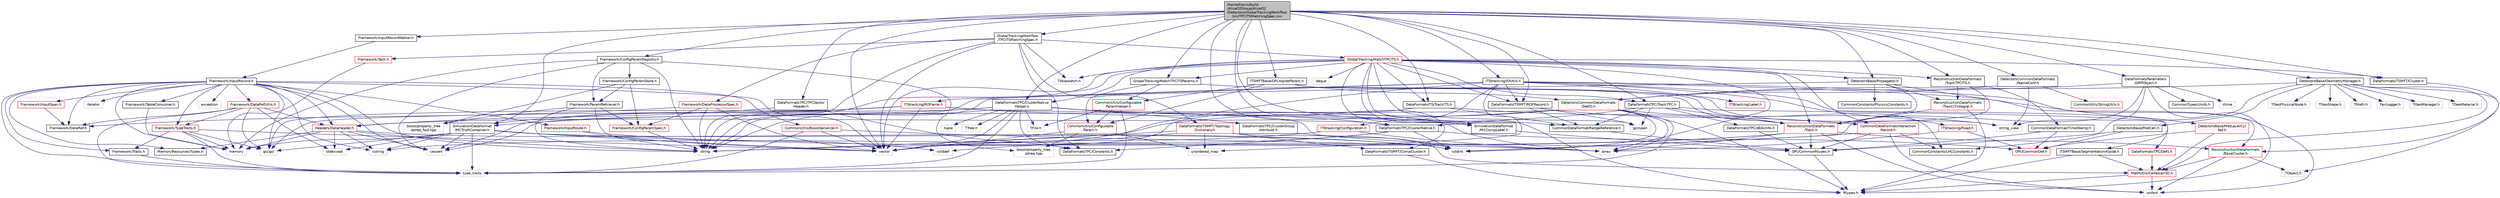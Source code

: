 digraph "/home/travis/build/AliceO2Group/AliceO2/Detectors/GlobalTrackingWorkflow/src/TPCITSMatchingSpec.cxx"
{
 // INTERACTIVE_SVG=YES
  bgcolor="transparent";
  edge [fontname="Helvetica",fontsize="10",labelfontname="Helvetica",labelfontsize="10"];
  node [fontname="Helvetica",fontsize="10",shape=record];
  Node0 [label="/home/travis/build\l/AliceO2Group/AliceO2\l/Detectors/GlobalTrackingWorkflow\l/src/TPCITSMatchingSpec.cxx",height=0.2,width=0.4,color="black", fillcolor="grey75", style="filled", fontcolor="black"];
  Node0 -> Node1 [color="midnightblue",fontsize="10",style="solid",fontname="Helvetica"];
  Node1 [label="vector",height=0.2,width=0.4,color="grey75"];
  Node0 -> Node2 [color="midnightblue",fontsize="10",style="solid",fontname="Helvetica"];
  Node2 [label="Framework/ConfigParamRegistry.h",height=0.2,width=0.4,color="black",URL="$de/dc6/ConfigParamRegistry_8h.html"];
  Node2 -> Node3 [color="midnightblue",fontsize="10",style="solid",fontname="Helvetica"];
  Node3 [label="Framework/ParamRetriever.h",height=0.2,width=0.4,color="black",URL="$df/d72/ParamRetriever_8h.html"];
  Node3 -> Node4 [color="midnightblue",fontsize="10",style="solid",fontname="Helvetica"];
  Node4 [label="Framework/ConfigParamSpec.h",height=0.2,width=0.4,color="red",URL="$d0/d1c/ConfigParamSpec_8h.html"];
  Node4 -> Node14 [color="midnightblue",fontsize="10",style="solid",fontname="Helvetica"];
  Node14 [label="string",height=0.2,width=0.4,color="grey75"];
  Node3 -> Node15 [color="midnightblue",fontsize="10",style="solid",fontname="Helvetica"];
  Node15 [label="boost/property_tree\l/ptree_fwd.hpp",height=0.2,width=0.4,color="grey75"];
  Node3 -> Node14 [color="midnightblue",fontsize="10",style="solid",fontname="Helvetica"];
  Node3 -> Node1 [color="midnightblue",fontsize="10",style="solid",fontname="Helvetica"];
  Node2 -> Node16 [color="midnightblue",fontsize="10",style="solid",fontname="Helvetica"];
  Node16 [label="Framework/ConfigParamStore.h",height=0.2,width=0.4,color="black",URL="$dd/daf/ConfigParamStore_8h.html"];
  Node16 -> Node3 [color="midnightblue",fontsize="10",style="solid",fontname="Helvetica"];
  Node16 -> Node4 [color="midnightblue",fontsize="10",style="solid",fontname="Helvetica"];
  Node16 -> Node15 [color="midnightblue",fontsize="10",style="solid",fontname="Helvetica"];
  Node2 -> Node17 [color="midnightblue",fontsize="10",style="solid",fontname="Helvetica"];
  Node17 [label="boost/property_tree\l/ptree.hpp",height=0.2,width=0.4,color="grey75"];
  Node2 -> Node18 [color="midnightblue",fontsize="10",style="solid",fontname="Helvetica"];
  Node18 [label="memory",height=0.2,width=0.4,color="grey75"];
  Node2 -> Node14 [color="midnightblue",fontsize="10",style="solid",fontname="Helvetica"];
  Node2 -> Node19 [color="midnightblue",fontsize="10",style="solid",fontname="Helvetica"];
  Node19 [label="cassert",height=0.2,width=0.4,color="grey75"];
  Node0 -> Node20 [color="midnightblue",fontsize="10",style="solid",fontname="Helvetica"];
  Node20 [label="Framework/InputRecordWalker.h",height=0.2,width=0.4,color="black",URL="$d1/db4/InputRecordWalker_8h.html",tooltip="A helper class to iteratate over all parts of all input routes. "];
  Node20 -> Node21 [color="midnightblue",fontsize="10",style="solid",fontname="Helvetica"];
  Node21 [label="Framework/InputRecord.h",height=0.2,width=0.4,color="black",URL="$d6/d5c/InputRecord_8h.html"];
  Node21 -> Node22 [color="midnightblue",fontsize="10",style="solid",fontname="Helvetica"];
  Node22 [label="Framework/DataRef.h",height=0.2,width=0.4,color="black",URL="$d5/dfb/DataRef_8h.html"];
  Node21 -> Node23 [color="midnightblue",fontsize="10",style="solid",fontname="Helvetica"];
  Node23 [label="Framework/DataRefUtils.h",height=0.2,width=0.4,color="red",URL="$d5/db8/DataRefUtils_8h.html"];
  Node23 -> Node22 [color="midnightblue",fontsize="10",style="solid",fontname="Helvetica"];
  Node23 -> Node37 [color="midnightblue",fontsize="10",style="solid",fontname="Helvetica"];
  Node37 [label="Framework/TypeTraits.h",height=0.2,width=0.4,color="red",URL="$d0/d95/TypeTraits_8h.html"];
  Node37 -> Node6 [color="midnightblue",fontsize="10",style="solid",fontname="Helvetica"];
  Node6 [label="type_traits",height=0.2,width=0.4,color="grey75"];
  Node37 -> Node1 [color="midnightblue",fontsize="10",style="solid",fontname="Helvetica"];
  Node37 -> Node18 [color="midnightblue",fontsize="10",style="solid",fontname="Helvetica"];
  Node37 -> Node38 [color="midnightblue",fontsize="10",style="solid",fontname="Helvetica"];
  Node38 [label="Framework/Traits.h",height=0.2,width=0.4,color="black",URL="$db/d31/Traits_8h.html"];
  Node38 -> Node6 [color="midnightblue",fontsize="10",style="solid",fontname="Helvetica"];
  Node37 -> Node41 [color="midnightblue",fontsize="10",style="solid",fontname="Helvetica"];
  Node41 [label="gsl/gsl",height=0.2,width=0.4,color="grey75"];
  Node23 -> Node58 [color="midnightblue",fontsize="10",style="solid",fontname="Helvetica"];
  Node58 [label="Headers/DataHeader.h",height=0.2,width=0.4,color="red",URL="$dc/dcd/DataHeader_8h.html"];
  Node58 -> Node8 [color="midnightblue",fontsize="10",style="solid",fontname="Helvetica"];
  Node8 [label="cstdint",height=0.2,width=0.4,color="grey75"];
  Node58 -> Node18 [color="midnightblue",fontsize="10",style="solid",fontname="Helvetica"];
  Node58 -> Node19 [color="midnightblue",fontsize="10",style="solid",fontname="Helvetica"];
  Node58 -> Node7 [color="midnightblue",fontsize="10",style="solid",fontname="Helvetica"];
  Node7 [label="cstring",height=0.2,width=0.4,color="grey75"];
  Node58 -> Node10 [color="midnightblue",fontsize="10",style="solid",fontname="Helvetica"];
  Node10 [label="stdexcept",height=0.2,width=0.4,color="grey75"];
  Node58 -> Node14 [color="midnightblue",fontsize="10",style="solid",fontname="Helvetica"];
  Node58 -> Node34 [color="midnightblue",fontsize="10",style="solid",fontname="Helvetica"];
  Node34 [label="MemoryResources/Types.h",height=0.2,width=0.4,color="black",URL="$d7/df8/Types_8h.html"];
  Node23 -> Node41 [color="midnightblue",fontsize="10",style="solid",fontname="Helvetica"];
  Node23 -> Node10 [color="midnightblue",fontsize="10",style="solid",fontname="Helvetica"];
  Node23 -> Node6 [color="midnightblue",fontsize="10",style="solid",fontname="Helvetica"];
  Node21 -> Node87 [color="midnightblue",fontsize="10",style="solid",fontname="Helvetica"];
  Node87 [label="Framework/InputRoute.h",height=0.2,width=0.4,color="red",URL="$d5/d19/InputRoute_8h.html"];
  Node87 -> Node91 [color="midnightblue",fontsize="10",style="solid",fontname="Helvetica"];
  Node91 [label="cstddef",height=0.2,width=0.4,color="grey75"];
  Node87 -> Node14 [color="midnightblue",fontsize="10",style="solid",fontname="Helvetica"];
  Node21 -> Node37 [color="midnightblue",fontsize="10",style="solid",fontname="Helvetica"];
  Node21 -> Node92 [color="midnightblue",fontsize="10",style="solid",fontname="Helvetica"];
  Node92 [label="Framework/InputSpan.h",height=0.2,width=0.4,color="red",URL="$da/d0f/InputSpan_8h.html"];
  Node92 -> Node22 [color="midnightblue",fontsize="10",style="solid",fontname="Helvetica"];
  Node21 -> Node93 [color="midnightblue",fontsize="10",style="solid",fontname="Helvetica"];
  Node93 [label="Framework/TableConsumer.h",height=0.2,width=0.4,color="black",URL="$dc/d03/TableConsumer_8h.html"];
  Node93 -> Node18 [color="midnightblue",fontsize="10",style="solid",fontname="Helvetica"];
  Node21 -> Node38 [color="midnightblue",fontsize="10",style="solid",fontname="Helvetica"];
  Node21 -> Node34 [color="midnightblue",fontsize="10",style="solid",fontname="Helvetica"];
  Node21 -> Node58 [color="midnightblue",fontsize="10",style="solid",fontname="Helvetica"];
  Node21 -> Node42 [color="midnightblue",fontsize="10",style="solid",fontname="Helvetica"];
  Node42 [label="CommonUtils/BoostSerializer.h",height=0.2,width=0.4,color="red",URL="$d7/d91/BoostSerializer_8h.html",tooltip="Templatised boost serializer/deserializer for containers and base types. "];
  Node42 -> Node6 [color="midnightblue",fontsize="10",style="solid",fontname="Helvetica"];
  Node42 -> Node44 [color="midnightblue",fontsize="10",style="solid",fontname="Helvetica"];
  Node44 [label="array",height=0.2,width=0.4,color="grey75"];
  Node42 -> Node1 [color="midnightblue",fontsize="10",style="solid",fontname="Helvetica"];
  Node21 -> Node41 [color="midnightblue",fontsize="10",style="solid",fontname="Helvetica"];
  Node21 -> Node94 [color="midnightblue",fontsize="10",style="solid",fontname="Helvetica"];
  Node94 [label="iterator",height=0.2,width=0.4,color="grey75"];
  Node21 -> Node14 [color="midnightblue",fontsize="10",style="solid",fontname="Helvetica"];
  Node21 -> Node1 [color="midnightblue",fontsize="10",style="solid",fontname="Helvetica"];
  Node21 -> Node7 [color="midnightblue",fontsize="10",style="solid",fontname="Helvetica"];
  Node21 -> Node19 [color="midnightblue",fontsize="10",style="solid",fontname="Helvetica"];
  Node21 -> Node95 [color="midnightblue",fontsize="10",style="solid",fontname="Helvetica"];
  Node95 [label="exception",height=0.2,width=0.4,color="grey75"];
  Node21 -> Node18 [color="midnightblue",fontsize="10",style="solid",fontname="Helvetica"];
  Node21 -> Node6 [color="midnightblue",fontsize="10",style="solid",fontname="Helvetica"];
  Node0 -> Node96 [color="midnightblue",fontsize="10",style="solid",fontname="Helvetica"];
  Node96 [label="GlobalTrackingWorkflow\l/TPCITSMatchingSpec.h",height=0.2,width=0.4,color="black",URL="$da/d20/TPCITSMatchingSpec_8h.html"];
  Node96 -> Node97 [color="midnightblue",fontsize="10",style="solid",fontname="Helvetica"];
  Node97 [label="GlobalTracking/MatchTPCITS.h",height=0.2,width=0.4,color="red",URL="$d3/dac/MatchTPCITS_8h.html",tooltip="Class to perform TPC ITS matching. "];
  Node97 -> Node98 [color="midnightblue",fontsize="10",style="solid",fontname="Helvetica"];
  Node98 [label="Rtypes.h",height=0.2,width=0.4,color="grey75"];
  Node97 -> Node44 [color="midnightblue",fontsize="10",style="solid",fontname="Helvetica"];
  Node97 -> Node99 [color="midnightblue",fontsize="10",style="solid",fontname="Helvetica"];
  Node99 [label="deque",height=0.2,width=0.4,color="grey75"];
  Node97 -> Node1 [color="midnightblue",fontsize="10",style="solid",fontname="Helvetica"];
  Node97 -> Node14 [color="midnightblue",fontsize="10",style="solid",fontname="Helvetica"];
  Node97 -> Node32 [color="midnightblue",fontsize="10",style="solid",fontname="Helvetica"];
  Node32 [label="gsl/span",height=0.2,width=0.4,color="grey75"];
  Node97 -> Node100 [color="midnightblue",fontsize="10",style="solid",fontname="Helvetica"];
  Node100 [label="TStopwatch.h",height=0.2,width=0.4,color="grey75"];
  Node97 -> Node101 [color="midnightblue",fontsize="10",style="solid",fontname="Helvetica"];
  Node101 [label="DataFormatsTPC/TrackTPC.h",height=0.2,width=0.4,color="black",URL="$d5/dc9/TrackTPC_8h.html"];
  Node101 -> Node102 [color="midnightblue",fontsize="10",style="solid",fontname="Helvetica"];
  Node102 [label="ReconstructionDataFormats\l/Track.h",height=0.2,width=0.4,color="red",URL="$d7/d8b/DataFormats_2Reconstruction_2include_2ReconstructionDataFormats_2Track_8h.html"];
  Node102 -> Node103 [color="midnightblue",fontsize="10",style="solid",fontname="Helvetica"];
  Node103 [label="GPUCommonRtypes.h",height=0.2,width=0.4,color="black",URL="$d2/d45/GPUCommonRtypes_8h.html"];
  Node103 -> Node98 [color="midnightblue",fontsize="10",style="solid",fontname="Helvetica"];
  Node102 -> Node44 [color="midnightblue",fontsize="10",style="solid",fontname="Helvetica"];
  Node102 -> Node7 [color="midnightblue",fontsize="10",style="solid",fontname="Helvetica"];
  Node102 -> Node11 [color="midnightblue",fontsize="10",style="solid",fontname="Helvetica"];
  Node11 [label="iosfwd",height=0.2,width=0.4,color="grey75"];
  Node102 -> Node106 [color="midnightblue",fontsize="10",style="solid",fontname="Helvetica"];
  Node106 [label="ReconstructionDataFormats\l/BaseCluster.h",height=0.2,width=0.4,color="red",URL="$d4/de2/BaseCluster_8h.html"];
  Node106 -> Node107 [color="midnightblue",fontsize="10",style="solid",fontname="Helvetica"];
  Node107 [label="TObject.h",height=0.2,width=0.4,color="grey75"];
  Node106 -> Node11 [color="midnightblue",fontsize="10",style="solid",fontname="Helvetica"];
  Node106 -> Node121 [color="midnightblue",fontsize="10",style="solid",fontname="Helvetica"];
  Node121 [label="MathUtils/Cartesian3D.h",height=0.2,width=0.4,color="red",URL="$dd/d76/Cartesian3D_8h.html"];
  Node121 -> Node98 [color="midnightblue",fontsize="10",style="solid",fontname="Helvetica"];
  Node121 -> Node11 [color="midnightblue",fontsize="10",style="solid",fontname="Helvetica"];
  Node102 -> Node14 [color="midnightblue",fontsize="10",style="solid",fontname="Helvetica"];
  Node101 -> Node132 [color="midnightblue",fontsize="10",style="solid",fontname="Helvetica"];
  Node132 [label="CommonDataFormat/RangeReference.h",height=0.2,width=0.4,color="black",URL="$de/d64/RangeReference_8h.html",tooltip="Class to refer to the 1st entry and N elements of some group in the continuous container. "];
  Node132 -> Node103 [color="midnightblue",fontsize="10",style="solid",fontname="Helvetica"];
  Node101 -> Node133 [color="midnightblue",fontsize="10",style="solid",fontname="Helvetica"];
  Node133 [label="DataFormatsTPC/ClusterNative.h",height=0.2,width=0.4,color="black",URL="$de/dcd/ClusterNative_8h.html",tooltip="Class of a TPC cluster in TPC-native coordinates (row, time) "];
  Node133 -> Node8 [color="midnightblue",fontsize="10",style="solid",fontname="Helvetica"];
  Node133 -> Node91 [color="midnightblue",fontsize="10",style="solid",fontname="Helvetica"];
  Node133 -> Node134 [color="midnightblue",fontsize="10",style="solid",fontname="Helvetica"];
  Node134 [label="DataFormatsTPC/Constants.h",height=0.2,width=0.4,color="black",URL="$d0/dda/DataFormats_2Detectors_2TPC_2include_2DataFormatsTPC_2Constants_8h.html"];
  Node133 -> Node116 [color="midnightblue",fontsize="10",style="solid",fontname="Helvetica"];
  Node116 [label="GPUCommonDef.h",height=0.2,width=0.4,color="red",URL="$df/d21/GPUCommonDef_8h.html"];
  Node101 -> Node135 [color="midnightblue",fontsize="10",style="solid",fontname="Helvetica"];
  Node135 [label="DataFormatsTPC/Defs.h",height=0.2,width=0.4,color="red",URL="$d1/d73/Defs_8h.html",tooltip="Common definitions for 2D coordinates. "];
  Node135 -> Node121 [color="midnightblue",fontsize="10",style="solid",fontname="Helvetica"];
  Node101 -> Node136 [color="midnightblue",fontsize="10",style="solid",fontname="Helvetica"];
  Node136 [label="DataFormatsTPC/dEdxInfo.h",height=0.2,width=0.4,color="black",URL="$d5/da8/dEdxInfo_8h.html"];
  Node136 -> Node103 [color="midnightblue",fontsize="10",style="solid",fontname="Helvetica"];
  Node101 -> Node32 [color="midnightblue",fontsize="10",style="solid",fontname="Helvetica"];
  Node97 -> Node137 [color="midnightblue",fontsize="10",style="solid",fontname="Helvetica"];
  Node137 [label="DetectorsBase/Propagator.h",height=0.2,width=0.4,color="black",URL="$d2/df9/Propagator_8h.html"];
  Node137 -> Node14 [color="midnightblue",fontsize="10",style="solid",fontname="Helvetica"];
  Node137 -> Node138 [color="midnightblue",fontsize="10",style="solid",fontname="Helvetica"];
  Node138 [label="CommonConstants/PhysicsConstants.h",height=0.2,width=0.4,color="black",URL="$d3/d9d/PhysicsConstants_8h.html",tooltip="Header to collect physics constants. "];
  Node137 -> Node102 [color="midnightblue",fontsize="10",style="solid",fontname="Helvetica"];
  Node137 -> Node139 [color="midnightblue",fontsize="10",style="solid",fontname="Helvetica"];
  Node139 [label="ReconstructionDataFormats\l/TrackLTIntegral.h",height=0.2,width=0.4,color="red",URL="$d6/db1/TrackLTIntegral_8h.html",tooltip="Track Length and TOF integral. "];
  Node139 -> Node98 [color="midnightblue",fontsize="10",style="solid",fontname="Helvetica"];
  Node139 -> Node102 [color="midnightblue",fontsize="10",style="solid",fontname="Helvetica"];
  Node137 -> Node141 [color="midnightblue",fontsize="10",style="solid",fontname="Helvetica"];
  Node141 [label="DetectorsBase/MatLayerCyl\lSet.h",height=0.2,width=0.4,color="red",URL="$d9/da9/MatLayerCylSet_8h.html",tooltip="Declarations for the wrapper for the set of cylindrical material layers. "];
  Node141 -> Node116 [color="midnightblue",fontsize="10",style="solid",fontname="Helvetica"];
  Node141 -> Node121 [color="midnightblue",fontsize="10",style="solid",fontname="Helvetica"];
  Node97 -> Node102 [color="midnightblue",fontsize="10",style="solid",fontname="Helvetica"];
  Node97 -> Node146 [color="midnightblue",fontsize="10",style="solid",fontname="Helvetica"];
  Node146 [label="ReconstructionDataFormats\l/TrackTPCITS.h",height=0.2,width=0.4,color="black",URL="$d5/d1e/TrackTPCITS_8h.html",tooltip="Result of refitting TPC-ITS matched track. "];
  Node146 -> Node102 [color="midnightblue",fontsize="10",style="solid",fontname="Helvetica"];
  Node146 -> Node139 [color="midnightblue",fontsize="10",style="solid",fontname="Helvetica"];
  Node146 -> Node147 [color="midnightblue",fontsize="10",style="solid",fontname="Helvetica"];
  Node147 [label="CommonDataFormat/TimeStamp.h",height=0.2,width=0.4,color="black",URL="$df/d5d/common_2include_2CommonDataFormat_2TimeStamp_8h.html"];
  Node147 -> Node103 [color="midnightblue",fontsize="10",style="solid",fontname="Helvetica"];
  Node147 -> Node116 [color="midnightblue",fontsize="10",style="solid",fontname="Helvetica"];
  Node97 -> Node150 [color="midnightblue",fontsize="10",style="solid",fontname="Helvetica"];
  Node150 [label="CommonDataFormat/Interaction\lRecord.h",height=0.2,width=0.4,color="red",URL="$d9/d80/InteractionRecord_8h.html"];
  Node150 -> Node103 [color="midnightblue",fontsize="10",style="solid",fontname="Helvetica"];
  Node150 -> Node11 [color="midnightblue",fontsize="10",style="solid",fontname="Helvetica"];
  Node150 -> Node8 [color="midnightblue",fontsize="10",style="solid",fontname="Helvetica"];
  Node150 -> Node151 [color="midnightblue",fontsize="10",style="solid",fontname="Helvetica"];
  Node151 [label="CommonConstants/LHCConstants.h",height=0.2,width=0.4,color="black",URL="$d4/dc6/LHCConstants_8h.html",tooltip="Header to collect LHC related constants. "];
  Node97 -> Node132 [color="midnightblue",fontsize="10",style="solid",fontname="Helvetica"];
  Node97 -> Node152 [color="midnightblue",fontsize="10",style="solid",fontname="Helvetica"];
  Node152 [label="SimulationDataFormat\l/MCCompLabel.h",height=0.2,width=0.4,color="black",URL="$d7/dcd/MCCompLabel_8h.html"];
  Node152 -> Node103 [color="midnightblue",fontsize="10",style="solid",fontname="Helvetica"];
  Node97 -> Node158 [color="midnightblue",fontsize="10",style="solid",fontname="Helvetica"];
  Node158 [label="DataFormatsITSMFT/Cluster.h",height=0.2,width=0.4,color="black",URL="$d1/d62/DataFormats_2Detectors_2ITSMFT_2common_2include_2DataFormatsITSMFT_2Cluster_8h.html"];
  Node158 -> Node106 [color="midnightblue",fontsize="10",style="solid",fontname="Helvetica"];
  Node97 -> Node159 [color="midnightblue",fontsize="10",style="solid",fontname="Helvetica"];
  Node159 [label="DataFormatsITSMFT/ROFRecord.h",height=0.2,width=0.4,color="black",URL="$d0/dc6/ITSMFT_2common_2include_2DataFormatsITSMFT_2ROFRecord_8h.html"];
  Node159 -> Node132 [color="midnightblue",fontsize="10",style="solid",fontname="Helvetica"];
  Node159 -> Node150 [color="midnightblue",fontsize="10",style="solid",fontname="Helvetica"];
  Node159 -> Node32 [color="midnightblue",fontsize="10",style="solid",fontname="Helvetica"];
  Node97 -> Node160 [color="midnightblue",fontsize="10",style="solid",fontname="Helvetica"];
  Node160 [label="DataFormatsITS/TrackITS.h",height=0.2,width=0.4,color="black",URL="$d1/d71/TrackITS_8h.html",tooltip="Definition of the ITS track. "];
  Node160 -> Node1 [color="midnightblue",fontsize="10",style="solid",fontname="Helvetica"];
  Node160 -> Node102 [color="midnightblue",fontsize="10",style="solid",fontname="Helvetica"];
  Node160 -> Node132 [color="midnightblue",fontsize="10",style="solid",fontname="Helvetica"];
  Node97 -> Node164 [color="midnightblue",fontsize="10",style="solid",fontname="Helvetica"];
  Node164 [label="DataFormatsTPC/ClusterNative\lHelper.h",height=0.2,width=0.4,color="black",URL="$d1/d2b/ClusterNativeHelper_8h.html",tooltip="Helper class to read the binary format of TPC ClusterNative. "];
  Node164 -> Node133 [color="midnightblue",fontsize="10",style="solid",fontname="Helvetica"];
  Node164 -> Node165 [color="midnightblue",fontsize="10",style="solid",fontname="Helvetica"];
  Node165 [label="DataFormatsTPC/ClusterGroup\lAttribute.h",height=0.2,width=0.4,color="black",URL="$d8/dc8/ClusterGroupAttribute_8h.html",tooltip="Meta data for a group describing it by sector number and global padrow. "];
  Node165 -> Node8 [color="midnightblue",fontsize="10",style="solid",fontname="Helvetica"];
  Node164 -> Node134 [color="midnightblue",fontsize="10",style="solid",fontname="Helvetica"];
  Node164 -> Node166 [color="midnightblue",fontsize="10",style="solid",fontname="Helvetica"];
  Node166 [label="SimulationDataFormat\l/MCTruthContainer.h",height=0.2,width=0.4,color="black",URL="$db/d14/MCTruthContainer_8h.html",tooltip="Definition of a container to keep Monte Carlo truth external to simulation objects. "];
  Node166 -> Node103 [color="midnightblue",fontsize="10",style="solid",fontname="Helvetica"];
  Node166 -> Node8 [color="midnightblue",fontsize="10",style="solid",fontname="Helvetica"];
  Node166 -> Node19 [color="midnightblue",fontsize="10",style="solid",fontname="Helvetica"];
  Node166 -> Node10 [color="midnightblue",fontsize="10",style="solid",fontname="Helvetica"];
  Node166 -> Node41 [color="midnightblue",fontsize="10",style="solid",fontname="Helvetica"];
  Node166 -> Node6 [color="midnightblue",fontsize="10",style="solid",fontname="Helvetica"];
  Node166 -> Node7 [color="midnightblue",fontsize="10",style="solid",fontname="Helvetica"];
  Node166 -> Node18 [color="midnightblue",fontsize="10",style="solid",fontname="Helvetica"];
  Node166 -> Node1 [color="midnightblue",fontsize="10",style="solid",fontname="Helvetica"];
  Node164 -> Node152 [color="midnightblue",fontsize="10",style="solid",fontname="Helvetica"];
  Node164 -> Node41 [color="midnightblue",fontsize="10",style="solid",fontname="Helvetica"];
  Node164 -> Node167 [color="midnightblue",fontsize="10",style="solid",fontname="Helvetica"];
  Node167 [label="TFile.h",height=0.2,width=0.4,color="grey75"];
  Node164 -> Node157 [color="midnightblue",fontsize="10",style="solid",fontname="Helvetica"];
  Node157 [label="TTree.h",height=0.2,width=0.4,color="grey75"];
  Node164 -> Node44 [color="midnightblue",fontsize="10",style="solid",fontname="Helvetica"];
  Node164 -> Node1 [color="midnightblue",fontsize="10",style="solid",fontname="Helvetica"];
  Node164 -> Node14 [color="midnightblue",fontsize="10",style="solid",fontname="Helvetica"];
  Node164 -> Node168 [color="midnightblue",fontsize="10",style="solid",fontname="Helvetica"];
  Node168 [label="tuple",height=0.2,width=0.4,color="grey75"];
  Node164 -> Node6 [color="midnightblue",fontsize="10",style="solid",fontname="Helvetica"];
  Node97 -> Node178 [color="midnightblue",fontsize="10",style="solid",fontname="Helvetica"];
  Node178 [label="GlobalTracking/MatchTPCITSParams.h",height=0.2,width=0.4,color="black",URL="$db/d9a/MatchTPCITSParams_8h.html",tooltip="Configurable params for TPC ITS matching. "];
  Node178 -> Node179 [color="midnightblue",fontsize="10",style="solid",fontname="Helvetica"];
  Node179 [label="CommonUtils/Configurable\lParam.h",height=0.2,width=0.4,color="red",URL="$db/d2c/ConfigurableParam_8h.html"];
  Node179 -> Node1 [color="midnightblue",fontsize="10",style="solid",fontname="Helvetica"];
  Node179 -> Node76 [color="midnightblue",fontsize="10",style="solid",fontname="Helvetica"];
  Node76 [label="unordered_map",height=0.2,width=0.4,color="grey75"];
  Node179 -> Node17 [color="midnightblue",fontsize="10",style="solid",fontname="Helvetica"];
  Node178 -> Node181 [color="midnightblue",fontsize="10",style="solid",fontname="Helvetica"];
  Node181 [label="CommonUtils/Configurable\lParamHelper.h",height=0.2,width=0.4,color="red",URL="$da/d6b/ConfigurableParamHelper_8h.html"];
  Node181 -> Node179 [color="midnightblue",fontsize="10",style="solid",fontname="Helvetica"];
  Node181 -> Node6 [color="midnightblue",fontsize="10",style="solid",fontname="Helvetica"];
  Node181 -> Node167 [color="midnightblue",fontsize="10",style="solid",fontname="Helvetica"];
  Node178 -> Node102 [color="midnightblue",fontsize="10",style="solid",fontname="Helvetica"];
  Node96 -> Node182 [color="midnightblue",fontsize="10",style="solid",fontname="Helvetica"];
  Node182 [label="DataFormatsITSMFT/Topology\lDictionary.h",height=0.2,width=0.4,color="red",URL="$d1/d08/TopologyDictionary_8h.html",tooltip="Definition of the ClusterTopology class. "];
  Node182 -> Node14 [color="midnightblue",fontsize="10",style="solid",fontname="Helvetica"];
  Node182 -> Node76 [color="midnightblue",fontsize="10",style="solid",fontname="Helvetica"];
  Node182 -> Node1 [color="midnightblue",fontsize="10",style="solid",fontname="Helvetica"];
  Node182 -> Node121 [color="midnightblue",fontsize="10",style="solid",fontname="Helvetica"];
  Node182 -> Node186 [color="midnightblue",fontsize="10",style="solid",fontname="Helvetica"];
  Node186 [label="DataFormatsITSMFT/CompCluster.h",height=0.2,width=0.4,color="black",URL="$df/de4/CompCluster_8h.html",tooltip="Definition of the ITSMFT compact cluster. "];
  Node186 -> Node98 [color="midnightblue",fontsize="10",style="solid",fontname="Helvetica"];
  Node96 -> Node134 [color="midnightblue",fontsize="10",style="solid",fontname="Helvetica"];
  Node96 -> Node188 [color="midnightblue",fontsize="10",style="solid",fontname="Helvetica"];
  Node188 [label="Framework/DataProcessorSpec.h",height=0.2,width=0.4,color="red",URL="$d0/df4/DataProcessorSpec_8h.html"];
  Node188 -> Node4 [color="midnightblue",fontsize="10",style="solid",fontname="Helvetica"];
  Node188 -> Node22 [color="midnightblue",fontsize="10",style="solid",fontname="Helvetica"];
  Node188 -> Node14 [color="midnightblue",fontsize="10",style="solid",fontname="Helvetica"];
  Node188 -> Node1 [color="midnightblue",fontsize="10",style="solid",fontname="Helvetica"];
  Node96 -> Node215 [color="midnightblue",fontsize="10",style="solid",fontname="Helvetica"];
  Node215 [label="Framework/Task.h",height=0.2,width=0.4,color="red",URL="$df/d4f/Task_8h.html"];
  Node215 -> Node18 [color="midnightblue",fontsize="10",style="solid",fontname="Helvetica"];
  Node96 -> Node14 [color="midnightblue",fontsize="10",style="solid",fontname="Helvetica"];
  Node96 -> Node1 [color="midnightblue",fontsize="10",style="solid",fontname="Helvetica"];
  Node96 -> Node100 [color="midnightblue",fontsize="10",style="solid",fontname="Helvetica"];
  Node0 -> Node146 [color="midnightblue",fontsize="10",style="solid",fontname="Helvetica"];
  Node0 -> Node152 [color="midnightblue",fontsize="10",style="solid",fontname="Helvetica"];
  Node0 -> Node166 [color="midnightblue",fontsize="10",style="solid",fontname="Helvetica"];
  Node0 -> Node160 [color="midnightblue",fontsize="10",style="solid",fontname="Helvetica"];
  Node0 -> Node158 [color="midnightblue",fontsize="10",style="solid",fontname="Helvetica"];
  Node0 -> Node186 [color="midnightblue",fontsize="10",style="solid",fontname="Helvetica"];
  Node0 -> Node159 [color="midnightblue",fontsize="10",style="solid",fontname="Helvetica"];
  Node0 -> Node101 [color="midnightblue",fontsize="10",style="solid",fontname="Helvetica"];
  Node0 -> Node133 [color="midnightblue",fontsize="10",style="solid",fontname="Helvetica"];
  Node0 -> Node164 [color="midnightblue",fontsize="10",style="solid",fontname="Helvetica"];
  Node0 -> Node219 [color="midnightblue",fontsize="10",style="solid",fontname="Helvetica"];
  Node219 [label="DataFormatsTPC/TPCSector\lHeader.h",height=0.2,width=0.4,color="black",URL="$d3/d09/TPCSectorHeader_8h.html"];
  Node219 -> Node58 [color="midnightblue",fontsize="10",style="solid",fontname="Helvetica"];
  Node219 -> Node134 [color="midnightblue",fontsize="10",style="solid",fontname="Helvetica"];
  Node0 -> Node220 [color="midnightblue",fontsize="10",style="solid",fontname="Helvetica"];
  Node220 [label="DetectorsBase/GeometryManager.h",height=0.2,width=0.4,color="black",URL="$db/dcc/Detectors_2Base_2include_2DetectorsBase_2GeometryManager_8h.html"];
  Node220 -> Node221 [color="midnightblue",fontsize="10",style="solid",fontname="Helvetica"];
  Node221 [label="TGeoManager.h",height=0.2,width=0.4,color="grey75"];
  Node220 -> Node222 [color="midnightblue",fontsize="10",style="solid",fontname="Helvetica"];
  Node222 [label="TGeoMaterial.h",height=0.2,width=0.4,color="grey75"];
  Node220 -> Node223 [color="midnightblue",fontsize="10",style="solid",fontname="Helvetica"];
  Node223 [label="TGeoPhysicalNode.h",height=0.2,width=0.4,color="grey75"];
  Node220 -> Node224 [color="midnightblue",fontsize="10",style="solid",fontname="Helvetica"];
  Node224 [label="TGeoShape.h",height=0.2,width=0.4,color="grey75"];
  Node220 -> Node225 [color="midnightblue",fontsize="10",style="solid",fontname="Helvetica"];
  Node225 [label="TMath.h",height=0.2,width=0.4,color="grey75"];
  Node220 -> Node107 [color="midnightblue",fontsize="10",style="solid",fontname="Helvetica"];
  Node220 -> Node13 [color="midnightblue",fontsize="10",style="solid",fontname="Helvetica"];
  Node13 [label="string_view",height=0.2,width=0.4,color="grey75"];
  Node220 -> Node114 [color="midnightblue",fontsize="10",style="solid",fontname="Helvetica"];
  Node114 [label="DetectorsCommonDataFormats\l/DetID.h",height=0.2,width=0.4,color="red",URL="$d6/d31/DetID_8h.html"];
  Node114 -> Node98 [color="midnightblue",fontsize="10",style="solid",fontname="Helvetica"];
  Node114 -> Node44 [color="midnightblue",fontsize="10",style="solid",fontname="Helvetica"];
  Node114 -> Node19 [color="midnightblue",fontsize="10",style="solid",fontname="Helvetica"];
  Node114 -> Node8 [color="midnightblue",fontsize="10",style="solid",fontname="Helvetica"];
  Node114 -> Node13 [color="midnightblue",fontsize="10",style="solid",fontname="Helvetica"];
  Node114 -> Node14 [color="midnightblue",fontsize="10",style="solid",fontname="Helvetica"];
  Node114 -> Node6 [color="midnightblue",fontsize="10",style="solid",fontname="Helvetica"];
  Node114 -> Node58 [color="midnightblue",fontsize="10",style="solid",fontname="Helvetica"];
  Node220 -> Node226 [color="midnightblue",fontsize="10",style="solid",fontname="Helvetica"];
  Node226 [label="FairLogger.h",height=0.2,width=0.4,color="grey75"];
  Node220 -> Node121 [color="midnightblue",fontsize="10",style="solid",fontname="Helvetica"];
  Node220 -> Node144 [color="midnightblue",fontsize="10",style="solid",fontname="Helvetica"];
  Node144 [label="DetectorsBase/MatCell.h",height=0.2,width=0.4,color="black",URL="$db/dba/MatCell_8h.html",tooltip="Declarations for material properties of the cell (voxel) "];
  Node144 -> Node116 [color="midnightblue",fontsize="10",style="solid",fontname="Helvetica"];
  Node144 -> Node103 [color="midnightblue",fontsize="10",style="solid",fontname="Helvetica"];
  Node0 -> Node137 [color="midnightblue",fontsize="10",style="solid",fontname="Helvetica"];
  Node0 -> Node227 [color="midnightblue",fontsize="10",style="solid",fontname="Helvetica"];
  Node227 [label="ITSMFTBase/DPLAlpideParam.h",height=0.2,width=0.4,color="black",URL="$d4/d35/DPLAlpideParam_8h.html"];
  Node227 -> Node114 [color="midnightblue",fontsize="10",style="solid",fontname="Helvetica"];
  Node227 -> Node179 [color="midnightblue",fontsize="10",style="solid",fontname="Helvetica"];
  Node227 -> Node181 [color="midnightblue",fontsize="10",style="solid",fontname="Helvetica"];
  Node227 -> Node151 [color="midnightblue",fontsize="10",style="solid",fontname="Helvetica"];
  Node227 -> Node13 [color="midnightblue",fontsize="10",style="solid",fontname="Helvetica"];
  Node0 -> Node178 [color="midnightblue",fontsize="10",style="solid",fontname="Helvetica"];
  Node0 -> Node228 [color="midnightblue",fontsize="10",style="solid",fontname="Helvetica"];
  Node228 [label="ITStracking/IOUtils.h",height=0.2,width=0.4,color="black",URL="$da/db1/ITS_2tracking_2include_2ITStracking_2IOUtils_8h.html"];
  Node228 -> Node11 [color="midnightblue",fontsize="10",style="solid",fontname="Helvetica"];
  Node228 -> Node14 [color="midnightblue",fontsize="10",style="solid",fontname="Helvetica"];
  Node228 -> Node76 [color="midnightblue",fontsize="10",style="solid",fontname="Helvetica"];
  Node228 -> Node1 [color="midnightblue",fontsize="10",style="solid",fontname="Helvetica"];
  Node228 -> Node159 [color="midnightblue",fontsize="10",style="solid",fontname="Helvetica"];
  Node228 -> Node229 [color="midnightblue",fontsize="10",style="solid",fontname="Helvetica"];
  Node229 [label="ITStracking/Configuration.h",height=0.2,width=0.4,color="red",URL="$d3/d59/Configuration_8h.html"];
  Node229 -> Node44 [color="midnightblue",fontsize="10",style="solid",fontname="Helvetica"];
  Node229 -> Node1 [color="midnightblue",fontsize="10",style="solid",fontname="Helvetica"];
  Node228 -> Node232 [color="midnightblue",fontsize="10",style="solid",fontname="Helvetica"];
  Node232 [label="ITStracking/ROframe.h",height=0.2,width=0.4,color="red",URL="$dc/d8d/ITS_2tracking_2include_2ITStracking_2ROframe_8h.html"];
  Node232 -> Node44 [color="midnightblue",fontsize="10",style="solid",fontname="Helvetica"];
  Node232 -> Node1 [color="midnightblue",fontsize="10",style="solid",fontname="Helvetica"];
  Node232 -> Node19 [color="midnightblue",fontsize="10",style="solid",fontname="Helvetica"];
  Node232 -> Node41 [color="midnightblue",fontsize="10",style="solid",fontname="Helvetica"];
  Node232 -> Node152 [color="midnightblue",fontsize="10",style="solid",fontname="Helvetica"];
  Node232 -> Node166 [color="midnightblue",fontsize="10",style="solid",fontname="Helvetica"];
  Node228 -> Node237 [color="midnightblue",fontsize="10",style="solid",fontname="Helvetica"];
  Node237 [label="ITStracking/Label.h",height=0.2,width=0.4,color="red",URL="$d3/dc8/Label_8h.html"];
  Node228 -> Node238 [color="midnightblue",fontsize="10",style="solid",fontname="Helvetica"];
  Node238 [label="ITStracking/Road.h",height=0.2,width=0.4,color="red",URL="$d4/d5a/ITS_2tracking_2include_2ITStracking_2Road_8h.html"];
  Node238 -> Node44 [color="midnightblue",fontsize="10",style="solid",fontname="Helvetica"];
  Node238 -> Node116 [color="midnightblue",fontsize="10",style="solid",fontname="Helvetica"];
  Node228 -> Node172 [color="midnightblue",fontsize="10",style="solid",fontname="Helvetica"];
  Node172 [label="ITSMFTBase/SegmentationAlpide.h",height=0.2,width=0.4,color="black",URL="$d3/dba/SegmentationAlpide_8h.html",tooltip="Definition of the SegmentationAlpide class. "];
  Node172 -> Node98 [color="midnightblue",fontsize="10",style="solid",fontname="Helvetica"];
  Node172 -> Node121 [color="midnightblue",fontsize="10",style="solid",fontname="Helvetica"];
  Node228 -> Node106 [color="midnightblue",fontsize="10",style="solid",fontname="Helvetica"];
  Node0 -> Node239 [color="midnightblue",fontsize="10",style="solid",fontname="Helvetica"];
  Node239 [label="DetectorsCommonDataFormats\l/NameConf.h",height=0.2,width=0.4,color="black",URL="$d7/d61/NameConf_8h.html",tooltip="Definition of the Names Generator class. "];
  Node239 -> Node114 [color="midnightblue",fontsize="10",style="solid",fontname="Helvetica"];
  Node239 -> Node240 [color="midnightblue",fontsize="10",style="solid",fontname="Helvetica"];
  Node240 [label="CommonUtils/StringUtils.h",height=0.2,width=0.4,color="red",URL="$d4/d8f/StringUtils_8h.html"];
  Node239 -> Node13 [color="midnightblue",fontsize="10",style="solid",fontname="Helvetica"];
  Node0 -> Node241 [color="midnightblue",fontsize="10",style="solid",fontname="Helvetica"];
  Node241 [label="DataFormatsParameters\l/GRPObject.h",height=0.2,width=0.4,color="black",URL="$de/d28/GRPObject_8h.html",tooltip="Header of the General Run Parameters object. "];
  Node241 -> Node98 [color="midnightblue",fontsize="10",style="solid",fontname="Helvetica"];
  Node241 -> Node8 [color="midnightblue",fontsize="10",style="solid",fontname="Helvetica"];
  Node241 -> Node242 [color="midnightblue",fontsize="10",style="solid",fontname="Helvetica"];
  Node242 [label="ctime",height=0.2,width=0.4,color="grey75"];
  Node241 -> Node151 [color="midnightblue",fontsize="10",style="solid",fontname="Helvetica"];
  Node241 -> Node243 [color="midnightblue",fontsize="10",style="solid",fontname="Helvetica"];
  Node243 [label="CommonTypes/Units.h",height=0.2,width=0.4,color="black",URL="$da/d58/Units_8h.html",tooltip="Header to collect definitions for different units. "];
  Node241 -> Node114 [color="midnightblue",fontsize="10",style="solid",fontname="Helvetica"];
}
